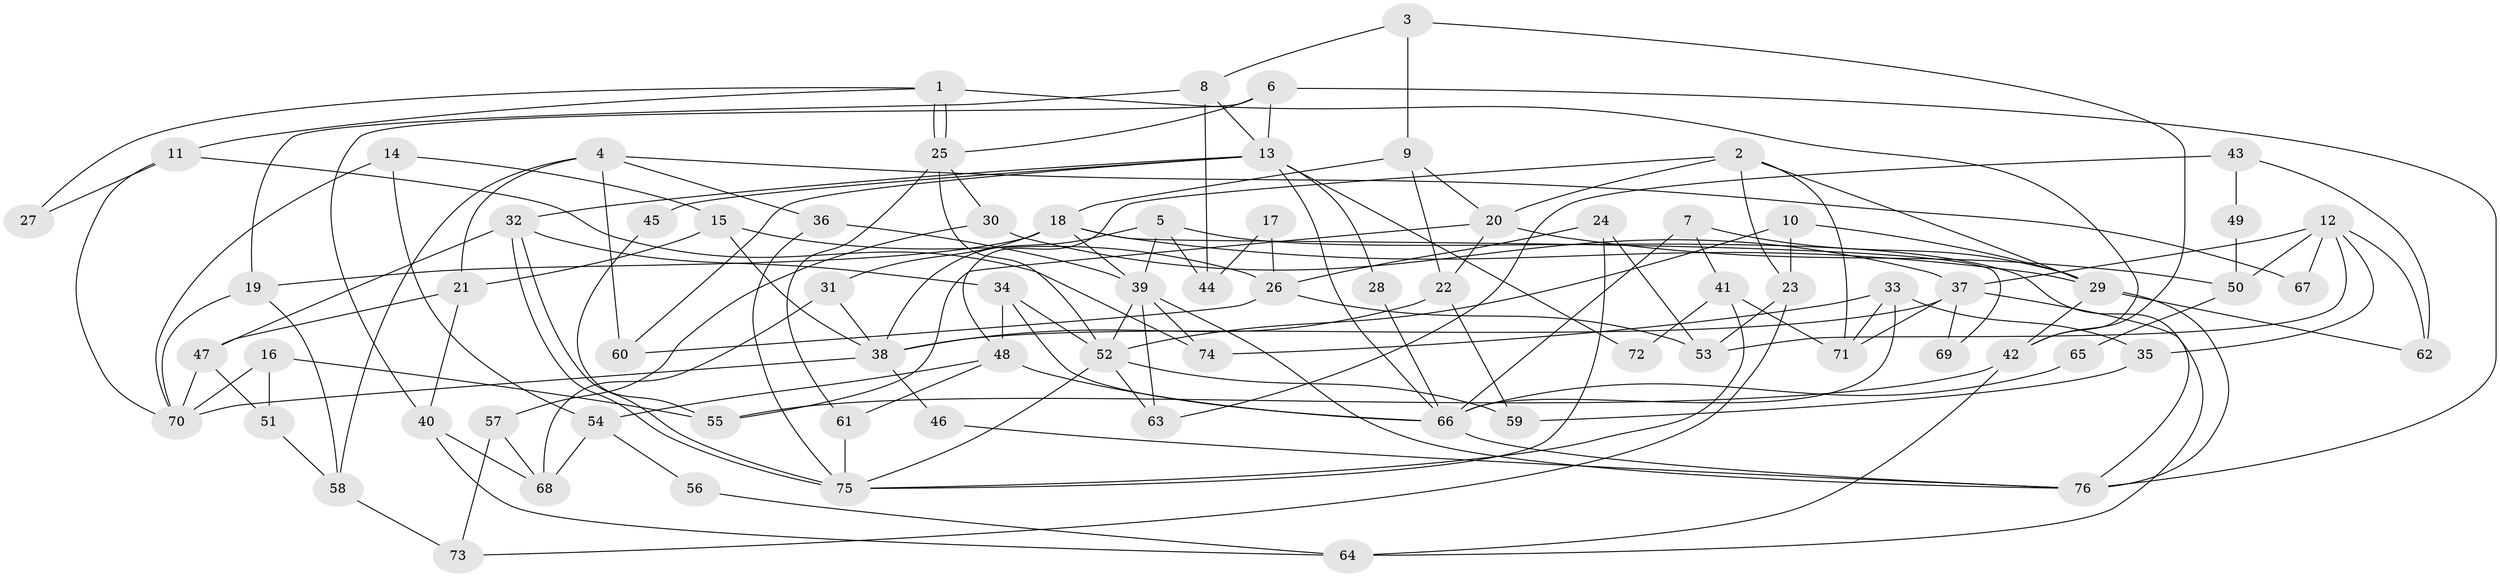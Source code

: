 // Generated by graph-tools (version 1.1) at 2025/35/03/09/25 02:35:53]
// undirected, 76 vertices, 152 edges
graph export_dot {
graph [start="1"]
  node [color=gray90,style=filled];
  1;
  2;
  3;
  4;
  5;
  6;
  7;
  8;
  9;
  10;
  11;
  12;
  13;
  14;
  15;
  16;
  17;
  18;
  19;
  20;
  21;
  22;
  23;
  24;
  25;
  26;
  27;
  28;
  29;
  30;
  31;
  32;
  33;
  34;
  35;
  36;
  37;
  38;
  39;
  40;
  41;
  42;
  43;
  44;
  45;
  46;
  47;
  48;
  49;
  50;
  51;
  52;
  53;
  54;
  55;
  56;
  57;
  58;
  59;
  60;
  61;
  62;
  63;
  64;
  65;
  66;
  67;
  68;
  69;
  70;
  71;
  72;
  73;
  74;
  75;
  76;
  1 -- 42;
  1 -- 25;
  1 -- 25;
  1 -- 11;
  1 -- 27;
  2 -- 71;
  2 -- 29;
  2 -- 20;
  2 -- 23;
  2 -- 48;
  3 -- 8;
  3 -- 9;
  3 -- 42;
  4 -- 36;
  4 -- 60;
  4 -- 21;
  4 -- 58;
  4 -- 67;
  5 -- 76;
  5 -- 39;
  5 -- 38;
  5 -- 44;
  6 -- 13;
  6 -- 76;
  6 -- 25;
  6 -- 40;
  7 -- 66;
  7 -- 41;
  7 -- 29;
  8 -- 13;
  8 -- 19;
  8 -- 44;
  9 -- 20;
  9 -- 18;
  9 -- 22;
  10 -- 29;
  10 -- 52;
  10 -- 23;
  11 -- 74;
  11 -- 27;
  11 -- 70;
  12 -- 37;
  12 -- 53;
  12 -- 35;
  12 -- 50;
  12 -- 62;
  12 -- 67;
  13 -- 66;
  13 -- 32;
  13 -- 28;
  13 -- 45;
  13 -- 60;
  13 -- 72;
  14 -- 70;
  14 -- 15;
  14 -- 54;
  15 -- 38;
  15 -- 21;
  15 -- 26;
  16 -- 55;
  16 -- 70;
  16 -- 51;
  17 -- 26;
  17 -- 44;
  18 -- 29;
  18 -- 31;
  18 -- 19;
  18 -- 39;
  18 -- 69;
  19 -- 70;
  19 -- 58;
  20 -- 22;
  20 -- 50;
  20 -- 55;
  21 -- 40;
  21 -- 47;
  22 -- 38;
  22 -- 59;
  23 -- 53;
  23 -- 73;
  24 -- 26;
  24 -- 75;
  24 -- 53;
  25 -- 30;
  25 -- 52;
  25 -- 61;
  26 -- 53;
  26 -- 60;
  28 -- 66;
  29 -- 76;
  29 -- 42;
  29 -- 62;
  30 -- 57;
  30 -- 37;
  31 -- 68;
  31 -- 38;
  32 -- 75;
  32 -- 75;
  32 -- 47;
  32 -- 34;
  33 -- 66;
  33 -- 35;
  33 -- 71;
  33 -- 74;
  34 -- 48;
  34 -- 52;
  34 -- 66;
  35 -- 59;
  36 -- 39;
  36 -- 75;
  37 -- 38;
  37 -- 64;
  37 -- 69;
  37 -- 71;
  38 -- 70;
  38 -- 46;
  39 -- 52;
  39 -- 63;
  39 -- 74;
  39 -- 76;
  40 -- 64;
  40 -- 68;
  41 -- 75;
  41 -- 71;
  41 -- 72;
  42 -- 55;
  42 -- 64;
  43 -- 63;
  43 -- 62;
  43 -- 49;
  45 -- 55;
  46 -- 76;
  47 -- 51;
  47 -- 70;
  48 -- 61;
  48 -- 54;
  48 -- 66;
  49 -- 50;
  50 -- 65;
  51 -- 58;
  52 -- 59;
  52 -- 63;
  52 -- 75;
  54 -- 56;
  54 -- 68;
  56 -- 64;
  57 -- 73;
  57 -- 68;
  58 -- 73;
  61 -- 75;
  65 -- 66;
  66 -- 76;
}
